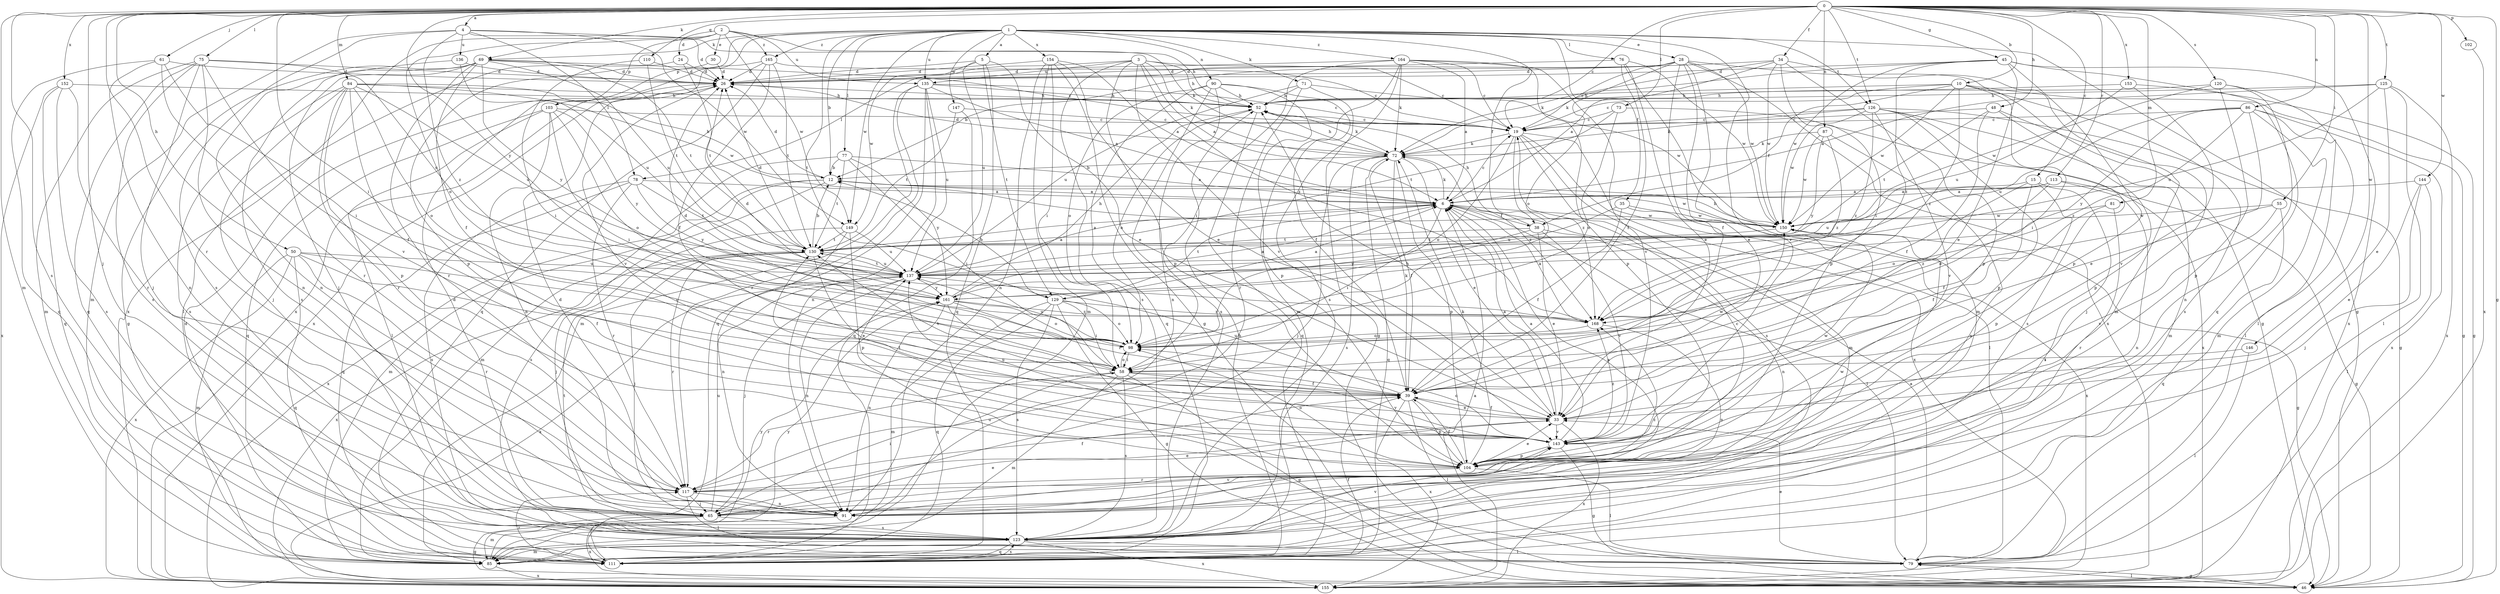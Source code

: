 strict digraph  {
0;
1;
2;
3;
4;
5;
6;
10;
12;
15;
19;
24;
26;
28;
30;
33;
34;
35;
38;
39;
45;
46;
48;
50;
52;
55;
58;
61;
65;
69;
71;
72;
73;
75;
76;
77;
78;
79;
81;
84;
85;
86;
87;
90;
91;
98;
102;
103;
104;
110;
111;
113;
117;
120;
123;
125;
126;
129;
130;
135;
136;
137;
143;
144;
146;
147;
149;
150;
152;
153;
154;
155;
161;
164;
165;
168;
0 -> 4  [label=a];
0 -> 10  [label=b];
0 -> 15  [label=c];
0 -> 19  [label=c];
0 -> 34  [label=f];
0 -> 45  [label=g];
0 -> 46  [label=g];
0 -> 48  [label=h];
0 -> 50  [label=h];
0 -> 55  [label=i];
0 -> 58  [label=i];
0 -> 61  [label=j];
0 -> 65  [label=j];
0 -> 69  [label=k];
0 -> 73  [label=l];
0 -> 75  [label=l];
0 -> 81  [label=m];
0 -> 84  [label=m];
0 -> 85  [label=m];
0 -> 86  [label=n];
0 -> 87  [label=n];
0 -> 102  [label=p];
0 -> 110  [label=q];
0 -> 113  [label=r];
0 -> 117  [label=r];
0 -> 120  [label=s];
0 -> 123  [label=s];
0 -> 125  [label=t];
0 -> 126  [label=t];
0 -> 144  [label=w];
0 -> 146  [label=w];
0 -> 152  [label=x];
0 -> 153  [label=x];
0 -> 161  [label=y];
1 -> 5  [label=a];
1 -> 12  [label=b];
1 -> 28  [label=e];
1 -> 35  [label=f];
1 -> 38  [label=f];
1 -> 46  [label=g];
1 -> 69  [label=k];
1 -> 71  [label=k];
1 -> 76  [label=l];
1 -> 77  [label=l];
1 -> 90  [label=n];
1 -> 103  [label=p];
1 -> 126  [label=t];
1 -> 129  [label=t];
1 -> 135  [label=u];
1 -> 143  [label=v];
1 -> 147  [label=w];
1 -> 149  [label=w];
1 -> 154  [label=x];
1 -> 155  [label=x];
1 -> 164  [label=z];
1 -> 165  [label=z];
2 -> 24  [label=d];
2 -> 30  [label=e];
2 -> 52  [label=h];
2 -> 98  [label=o];
2 -> 103  [label=p];
2 -> 135  [label=u];
2 -> 149  [label=w];
2 -> 155  [label=x];
2 -> 165  [label=z];
3 -> 6  [label=a];
3 -> 19  [label=c];
3 -> 52  [label=h];
3 -> 72  [label=k];
3 -> 78  [label=l];
3 -> 104  [label=p];
3 -> 123  [label=s];
3 -> 135  [label=u];
3 -> 143  [label=v];
3 -> 168  [label=z];
4 -> 26  [label=d];
4 -> 72  [label=k];
4 -> 78  [label=l];
4 -> 85  [label=m];
4 -> 123  [label=s];
4 -> 136  [label=u];
4 -> 149  [label=w];
4 -> 168  [label=z];
5 -> 26  [label=d];
5 -> 33  [label=e];
5 -> 111  [label=q];
5 -> 129  [label=t];
5 -> 137  [label=u];
5 -> 149  [label=w];
6 -> 19  [label=c];
6 -> 38  [label=f];
6 -> 58  [label=i];
6 -> 72  [label=k];
6 -> 79  [label=l];
6 -> 129  [label=t];
6 -> 150  [label=w];
10 -> 19  [label=c];
10 -> 38  [label=f];
10 -> 46  [label=g];
10 -> 52  [label=h];
10 -> 58  [label=i];
10 -> 123  [label=s];
10 -> 150  [label=w];
10 -> 168  [label=z];
12 -> 6  [label=a];
12 -> 26  [label=d];
12 -> 85  [label=m];
12 -> 123  [label=s];
12 -> 150  [label=w];
12 -> 155  [label=x];
15 -> 6  [label=a];
15 -> 39  [label=f];
15 -> 98  [label=o];
15 -> 104  [label=p];
15 -> 123  [label=s];
19 -> 72  [label=k];
19 -> 79  [label=l];
19 -> 85  [label=m];
19 -> 98  [label=o];
19 -> 123  [label=s];
19 -> 155  [label=x];
19 -> 168  [label=z];
24 -> 26  [label=d];
24 -> 79  [label=l];
24 -> 130  [label=t];
26 -> 52  [label=h];
26 -> 143  [label=v];
28 -> 12  [label=b];
28 -> 19  [label=c];
28 -> 26  [label=d];
28 -> 33  [label=e];
28 -> 39  [label=f];
28 -> 46  [label=g];
28 -> 98  [label=o];
28 -> 104  [label=p];
28 -> 150  [label=w];
28 -> 155  [label=x];
30 -> 26  [label=d];
30 -> 104  [label=p];
33 -> 6  [label=a];
33 -> 39  [label=f];
33 -> 52  [label=h];
33 -> 143  [label=v];
33 -> 155  [label=x];
34 -> 6  [label=a];
34 -> 26  [label=d];
34 -> 58  [label=i];
34 -> 72  [label=k];
34 -> 85  [label=m];
34 -> 104  [label=p];
34 -> 150  [label=w];
35 -> 39  [label=f];
35 -> 137  [label=u];
35 -> 150  [label=w];
35 -> 155  [label=x];
38 -> 33  [label=e];
38 -> 52  [label=h];
38 -> 91  [label=n];
38 -> 130  [label=t];
38 -> 143  [label=v];
38 -> 161  [label=y];
39 -> 33  [label=e];
39 -> 72  [label=k];
39 -> 79  [label=l];
39 -> 104  [label=p];
39 -> 130  [label=t];
39 -> 137  [label=u];
39 -> 150  [label=w];
39 -> 155  [label=x];
45 -> 26  [label=d];
45 -> 33  [label=e];
45 -> 72  [label=k];
45 -> 104  [label=p];
45 -> 111  [label=q];
45 -> 150  [label=w];
45 -> 155  [label=x];
45 -> 168  [label=z];
46 -> 79  [label=l];
48 -> 19  [label=c];
48 -> 39  [label=f];
48 -> 65  [label=j];
48 -> 104  [label=p];
48 -> 130  [label=t];
50 -> 39  [label=f];
50 -> 85  [label=m];
50 -> 98  [label=o];
50 -> 111  [label=q];
50 -> 117  [label=r];
50 -> 137  [label=u];
50 -> 155  [label=x];
52 -> 19  [label=c];
52 -> 72  [label=k];
52 -> 98  [label=o];
52 -> 111  [label=q];
55 -> 111  [label=q];
55 -> 143  [label=v];
55 -> 150  [label=w];
55 -> 168  [label=z];
58 -> 39  [label=f];
58 -> 46  [label=g];
58 -> 85  [label=m];
58 -> 98  [label=o];
58 -> 117  [label=r];
58 -> 123  [label=s];
58 -> 143  [label=v];
61 -> 26  [label=d];
61 -> 58  [label=i];
61 -> 91  [label=n];
61 -> 111  [label=q];
61 -> 117  [label=r];
65 -> 19  [label=c];
65 -> 26  [label=d];
65 -> 33  [label=e];
65 -> 46  [label=g];
65 -> 58  [label=i];
65 -> 85  [label=m];
65 -> 123  [label=s];
65 -> 137  [label=u];
65 -> 150  [label=w];
65 -> 168  [label=z];
69 -> 19  [label=c];
69 -> 26  [label=d];
69 -> 39  [label=f];
69 -> 46  [label=g];
69 -> 65  [label=j];
69 -> 117  [label=r];
69 -> 123  [label=s];
69 -> 130  [label=t];
69 -> 137  [label=u];
69 -> 161  [label=y];
71 -> 46  [label=g];
71 -> 52  [label=h];
71 -> 117  [label=r];
71 -> 137  [label=u];
71 -> 150  [label=w];
72 -> 12  [label=b];
72 -> 26  [label=d];
72 -> 33  [label=e];
72 -> 39  [label=f];
72 -> 52  [label=h];
72 -> 65  [label=j];
72 -> 104  [label=p];
72 -> 111  [label=q];
72 -> 123  [label=s];
72 -> 168  [label=z];
73 -> 19  [label=c];
73 -> 98  [label=o];
73 -> 130  [label=t];
73 -> 155  [label=x];
75 -> 26  [label=d];
75 -> 65  [label=j];
75 -> 85  [label=m];
75 -> 91  [label=n];
75 -> 111  [label=q];
75 -> 123  [label=s];
75 -> 137  [label=u];
75 -> 143  [label=v];
76 -> 26  [label=d];
76 -> 33  [label=e];
76 -> 39  [label=f];
76 -> 85  [label=m];
76 -> 150  [label=w];
77 -> 6  [label=a];
77 -> 12  [label=b];
77 -> 58  [label=i];
77 -> 85  [label=m];
77 -> 130  [label=t];
77 -> 161  [label=y];
78 -> 6  [label=a];
78 -> 111  [label=q];
78 -> 117  [label=r];
78 -> 123  [label=s];
78 -> 130  [label=t];
78 -> 161  [label=y];
79 -> 6  [label=a];
79 -> 33  [label=e];
79 -> 46  [label=g];
79 -> 137  [label=u];
81 -> 39  [label=f];
81 -> 117  [label=r];
81 -> 150  [label=w];
84 -> 12  [label=b];
84 -> 39  [label=f];
84 -> 52  [label=h];
84 -> 65  [label=j];
84 -> 98  [label=o];
84 -> 104  [label=p];
84 -> 117  [label=r];
84 -> 123  [label=s];
84 -> 137  [label=u];
84 -> 150  [label=w];
85 -> 26  [label=d];
85 -> 155  [label=x];
85 -> 161  [label=y];
86 -> 19  [label=c];
86 -> 33  [label=e];
86 -> 79  [label=l];
86 -> 85  [label=m];
86 -> 137  [label=u];
86 -> 155  [label=x];
86 -> 161  [label=y];
86 -> 168  [label=z];
87 -> 72  [label=k];
87 -> 123  [label=s];
87 -> 150  [label=w];
87 -> 161  [label=y];
87 -> 168  [label=z];
90 -> 39  [label=f];
90 -> 52  [label=h];
90 -> 91  [label=n];
90 -> 98  [label=o];
90 -> 104  [label=p];
90 -> 111  [label=q];
90 -> 123  [label=s];
91 -> 6  [label=a];
91 -> 26  [label=d];
91 -> 143  [label=v];
91 -> 155  [label=x];
98 -> 26  [label=d];
98 -> 58  [label=i];
98 -> 137  [label=u];
102 -> 155  [label=x];
103 -> 19  [label=c];
103 -> 58  [label=i];
103 -> 79  [label=l];
103 -> 91  [label=n];
103 -> 98  [label=o];
103 -> 111  [label=q];
103 -> 161  [label=y];
104 -> 33  [label=e];
104 -> 39  [label=f];
104 -> 72  [label=k];
104 -> 79  [label=l];
104 -> 98  [label=o];
104 -> 117  [label=r];
110 -> 26  [label=d];
110 -> 58  [label=i];
110 -> 130  [label=t];
111 -> 39  [label=f];
111 -> 52  [label=h];
111 -> 117  [label=r];
111 -> 123  [label=s];
111 -> 161  [label=y];
113 -> 6  [label=a];
113 -> 46  [label=g];
113 -> 91  [label=n];
113 -> 98  [label=o];
113 -> 137  [label=u];
117 -> 33  [label=e];
117 -> 39  [label=f];
117 -> 65  [label=j];
117 -> 79  [label=l];
117 -> 91  [label=n];
120 -> 52  [label=h];
120 -> 79  [label=l];
120 -> 91  [label=n];
120 -> 104  [label=p];
120 -> 150  [label=w];
123 -> 79  [label=l];
123 -> 85  [label=m];
123 -> 111  [label=q];
123 -> 130  [label=t];
123 -> 143  [label=v];
123 -> 155  [label=x];
125 -> 6  [label=a];
125 -> 33  [label=e];
125 -> 52  [label=h];
125 -> 79  [label=l];
125 -> 137  [label=u];
125 -> 155  [label=x];
126 -> 19  [label=c];
126 -> 46  [label=g];
126 -> 72  [label=k];
126 -> 85  [label=m];
126 -> 104  [label=p];
126 -> 123  [label=s];
126 -> 143  [label=v];
126 -> 150  [label=w];
126 -> 168  [label=z];
129 -> 6  [label=a];
129 -> 12  [label=b];
129 -> 46  [label=g];
129 -> 58  [label=i];
129 -> 85  [label=m];
129 -> 98  [label=o];
129 -> 111  [label=q];
129 -> 123  [label=s];
129 -> 168  [label=z];
130 -> 6  [label=a];
130 -> 12  [label=b];
130 -> 26  [label=d];
130 -> 33  [label=e];
130 -> 65  [label=j];
130 -> 117  [label=r];
130 -> 137  [label=u];
130 -> 155  [label=x];
135 -> 6  [label=a];
135 -> 19  [label=c];
135 -> 52  [label=h];
135 -> 85  [label=m];
135 -> 91  [label=n];
135 -> 111  [label=q];
135 -> 117  [label=r];
135 -> 137  [label=u];
136 -> 26  [label=d];
136 -> 91  [label=n];
136 -> 137  [label=u];
137 -> 6  [label=a];
137 -> 65  [label=j];
137 -> 91  [label=n];
137 -> 130  [label=t];
137 -> 155  [label=x];
137 -> 161  [label=y];
143 -> 6  [label=a];
143 -> 46  [label=g];
143 -> 98  [label=o];
143 -> 104  [label=p];
143 -> 130  [label=t];
143 -> 137  [label=u];
143 -> 150  [label=w];
143 -> 168  [label=z];
144 -> 6  [label=a];
144 -> 33  [label=e];
144 -> 65  [label=j];
144 -> 79  [label=l];
146 -> 58  [label=i];
146 -> 79  [label=l];
147 -> 19  [label=c];
147 -> 111  [label=q];
147 -> 130  [label=t];
149 -> 65  [label=j];
149 -> 91  [label=n];
149 -> 104  [label=p];
149 -> 130  [label=t];
149 -> 137  [label=u];
150 -> 12  [label=b];
150 -> 46  [label=g];
150 -> 130  [label=t];
152 -> 52  [label=h];
152 -> 111  [label=q];
152 -> 117  [label=r];
152 -> 123  [label=s];
152 -> 155  [label=x];
153 -> 46  [label=g];
153 -> 52  [label=h];
153 -> 137  [label=u];
153 -> 143  [label=v];
154 -> 6  [label=a];
154 -> 26  [label=d];
154 -> 33  [label=e];
154 -> 46  [label=g];
154 -> 58  [label=i];
154 -> 85  [label=m];
154 -> 91  [label=n];
155 -> 6  [label=a];
161 -> 6  [label=a];
161 -> 39  [label=f];
161 -> 52  [label=h];
161 -> 91  [label=n];
161 -> 98  [label=o];
161 -> 143  [label=v];
161 -> 168  [label=z];
164 -> 6  [label=a];
164 -> 19  [label=c];
164 -> 26  [label=d];
164 -> 58  [label=i];
164 -> 72  [label=k];
164 -> 85  [label=m];
164 -> 104  [label=p];
164 -> 123  [label=s];
164 -> 143  [label=v];
165 -> 19  [label=c];
165 -> 26  [label=d];
165 -> 39  [label=f];
165 -> 111  [label=q];
165 -> 130  [label=t];
165 -> 155  [label=x];
168 -> 6  [label=a];
168 -> 26  [label=d];
168 -> 91  [label=n];
168 -> 98  [label=o];
}
